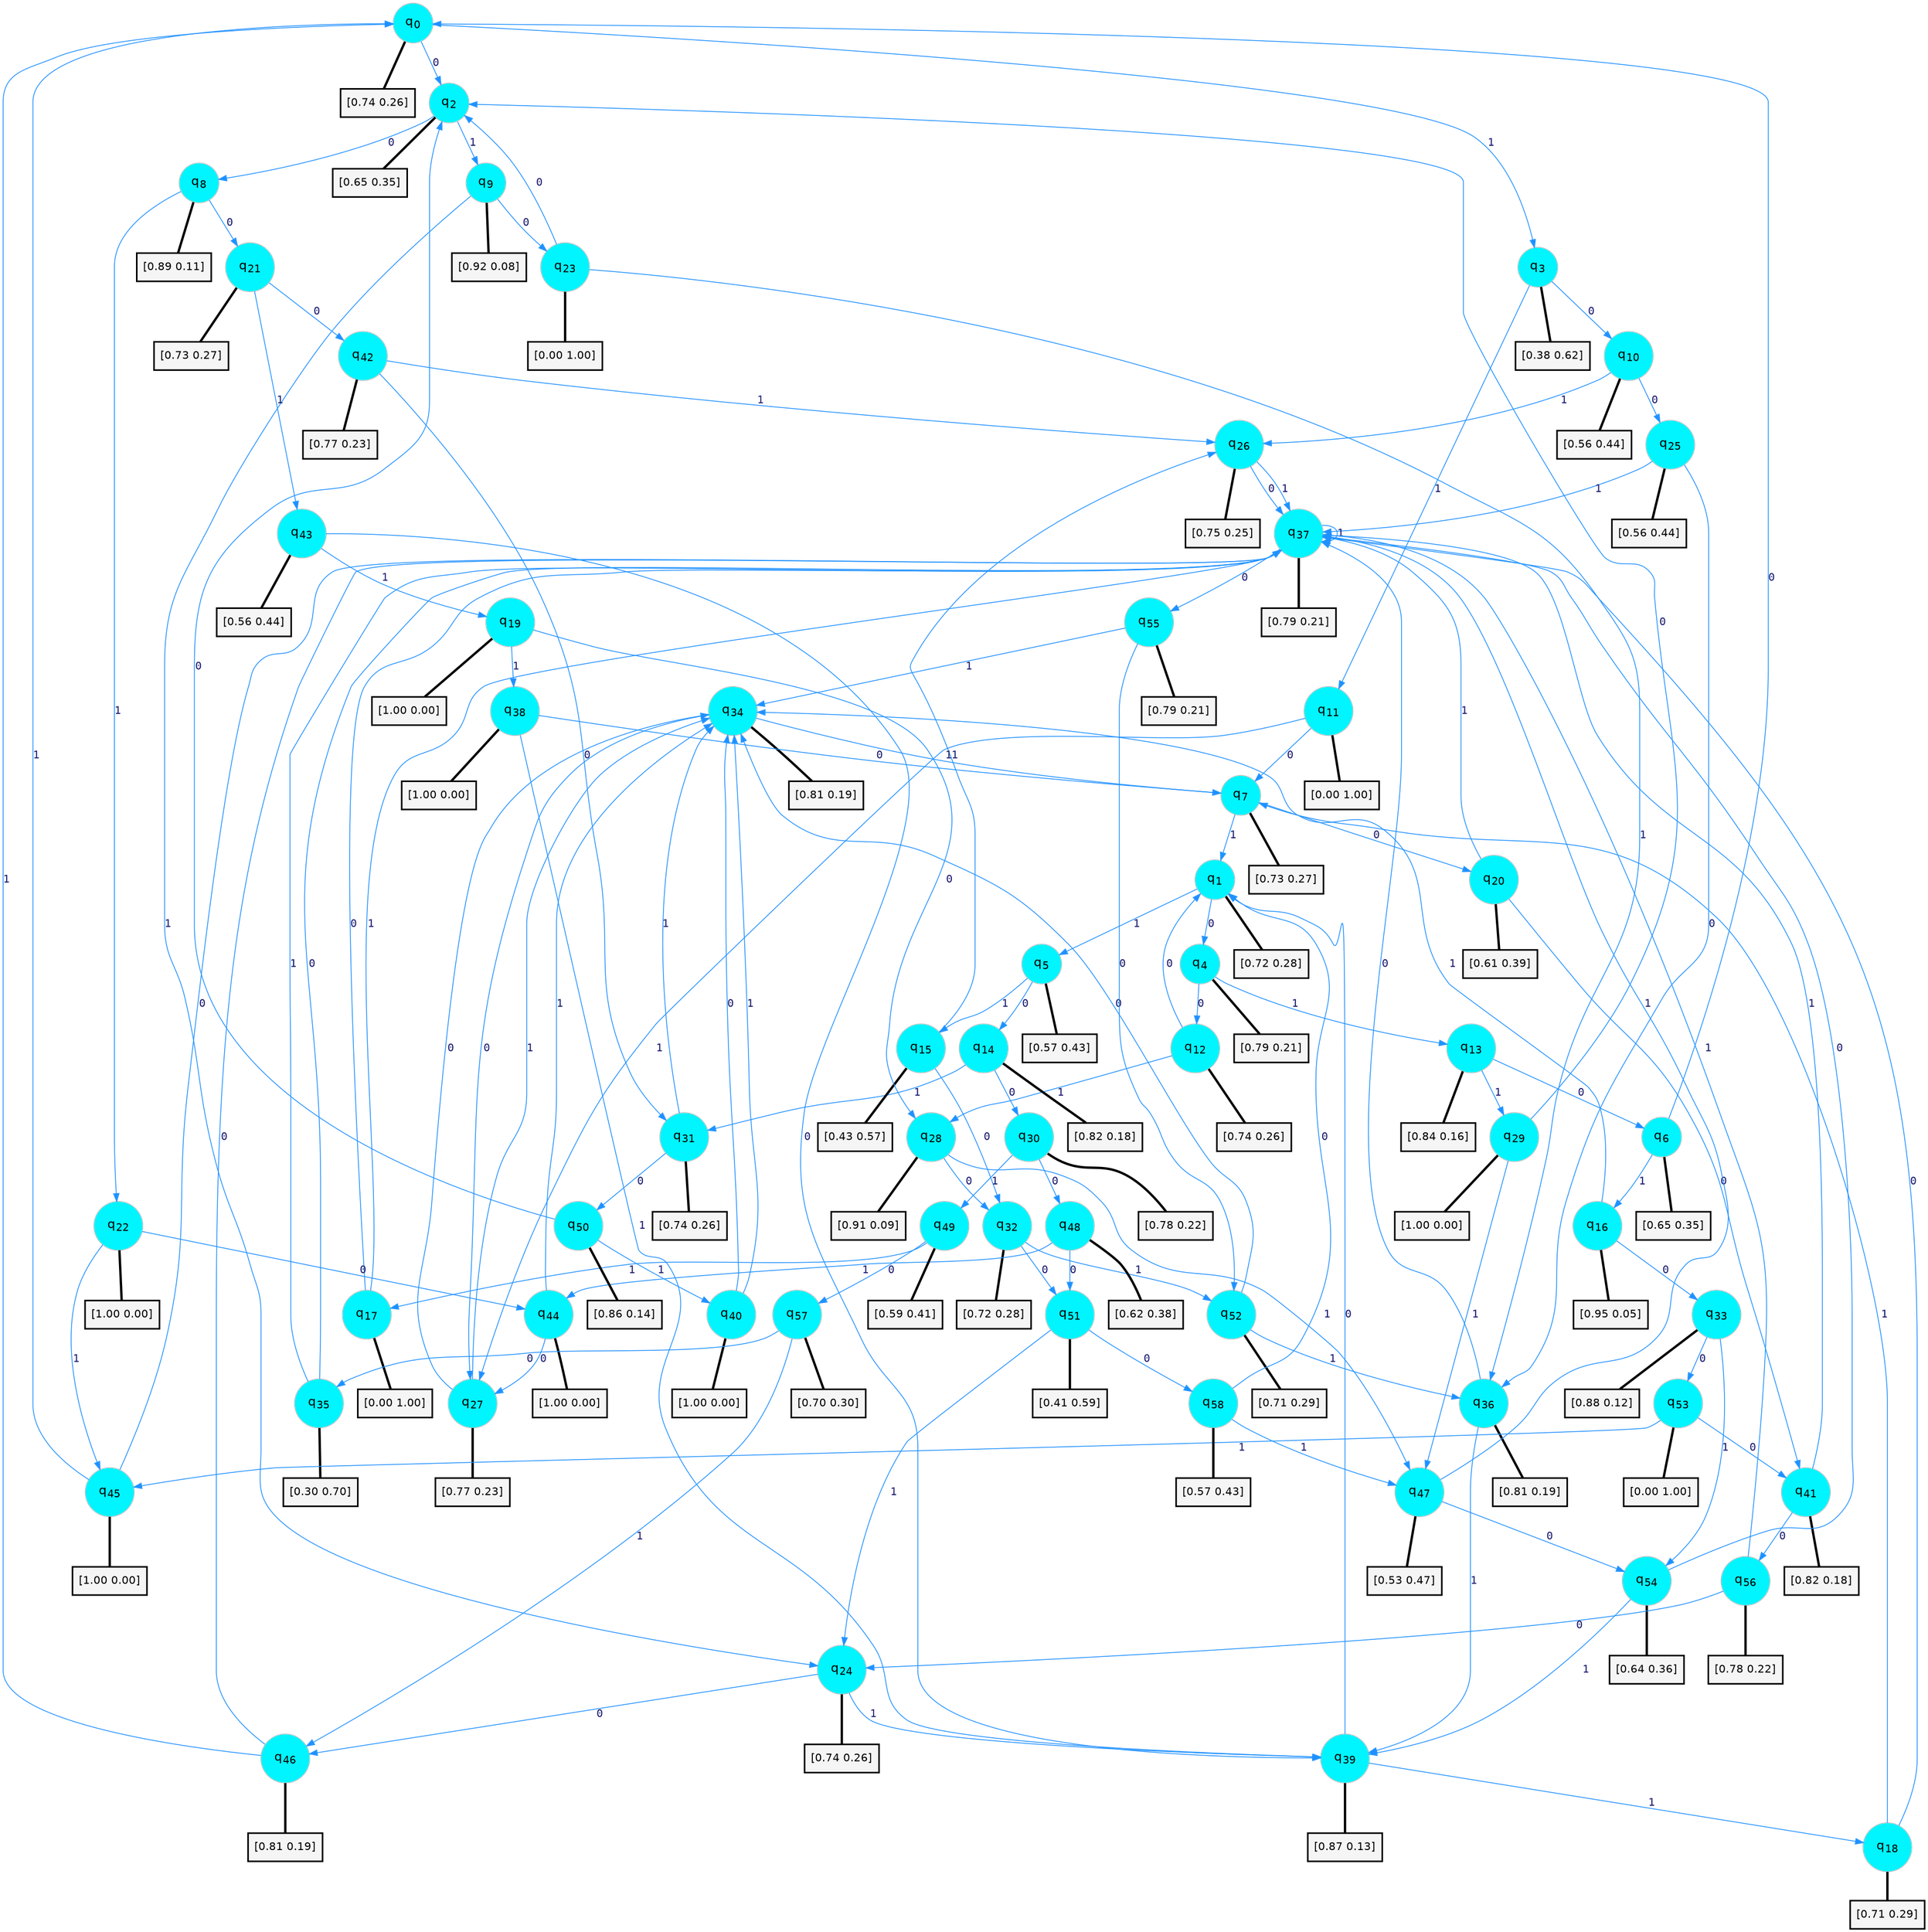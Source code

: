 digraph G {
graph [
bgcolor=transparent, dpi=300, rankdir=TD, size="40,25"];
node [
color=gray, fillcolor=turquoise1, fontcolor=black, fontname=Helvetica, fontsize=16, fontweight=bold, shape=circle, style=filled];
edge [
arrowsize=1, color=dodgerblue1, fontcolor=midnightblue, fontname=courier, fontweight=bold, penwidth=1, style=solid, weight=20];
0[label=<q<SUB>0</SUB>>];
1[label=<q<SUB>1</SUB>>];
2[label=<q<SUB>2</SUB>>];
3[label=<q<SUB>3</SUB>>];
4[label=<q<SUB>4</SUB>>];
5[label=<q<SUB>5</SUB>>];
6[label=<q<SUB>6</SUB>>];
7[label=<q<SUB>7</SUB>>];
8[label=<q<SUB>8</SUB>>];
9[label=<q<SUB>9</SUB>>];
10[label=<q<SUB>10</SUB>>];
11[label=<q<SUB>11</SUB>>];
12[label=<q<SUB>12</SUB>>];
13[label=<q<SUB>13</SUB>>];
14[label=<q<SUB>14</SUB>>];
15[label=<q<SUB>15</SUB>>];
16[label=<q<SUB>16</SUB>>];
17[label=<q<SUB>17</SUB>>];
18[label=<q<SUB>18</SUB>>];
19[label=<q<SUB>19</SUB>>];
20[label=<q<SUB>20</SUB>>];
21[label=<q<SUB>21</SUB>>];
22[label=<q<SUB>22</SUB>>];
23[label=<q<SUB>23</SUB>>];
24[label=<q<SUB>24</SUB>>];
25[label=<q<SUB>25</SUB>>];
26[label=<q<SUB>26</SUB>>];
27[label=<q<SUB>27</SUB>>];
28[label=<q<SUB>28</SUB>>];
29[label=<q<SUB>29</SUB>>];
30[label=<q<SUB>30</SUB>>];
31[label=<q<SUB>31</SUB>>];
32[label=<q<SUB>32</SUB>>];
33[label=<q<SUB>33</SUB>>];
34[label=<q<SUB>34</SUB>>];
35[label=<q<SUB>35</SUB>>];
36[label=<q<SUB>36</SUB>>];
37[label=<q<SUB>37</SUB>>];
38[label=<q<SUB>38</SUB>>];
39[label=<q<SUB>39</SUB>>];
40[label=<q<SUB>40</SUB>>];
41[label=<q<SUB>41</SUB>>];
42[label=<q<SUB>42</SUB>>];
43[label=<q<SUB>43</SUB>>];
44[label=<q<SUB>44</SUB>>];
45[label=<q<SUB>45</SUB>>];
46[label=<q<SUB>46</SUB>>];
47[label=<q<SUB>47</SUB>>];
48[label=<q<SUB>48</SUB>>];
49[label=<q<SUB>49</SUB>>];
50[label=<q<SUB>50</SUB>>];
51[label=<q<SUB>51</SUB>>];
52[label=<q<SUB>52</SUB>>];
53[label=<q<SUB>53</SUB>>];
54[label=<q<SUB>54</SUB>>];
55[label=<q<SUB>55</SUB>>];
56[label=<q<SUB>56</SUB>>];
57[label=<q<SUB>57</SUB>>];
58[label=<q<SUB>58</SUB>>];
59[label="[0.74 0.26]", shape=box,fontcolor=black, fontname=Helvetica, fontsize=14, penwidth=2, fillcolor=whitesmoke,color=black];
60[label="[0.72 0.28]", shape=box,fontcolor=black, fontname=Helvetica, fontsize=14, penwidth=2, fillcolor=whitesmoke,color=black];
61[label="[0.65 0.35]", shape=box,fontcolor=black, fontname=Helvetica, fontsize=14, penwidth=2, fillcolor=whitesmoke,color=black];
62[label="[0.38 0.62]", shape=box,fontcolor=black, fontname=Helvetica, fontsize=14, penwidth=2, fillcolor=whitesmoke,color=black];
63[label="[0.79 0.21]", shape=box,fontcolor=black, fontname=Helvetica, fontsize=14, penwidth=2, fillcolor=whitesmoke,color=black];
64[label="[0.57 0.43]", shape=box,fontcolor=black, fontname=Helvetica, fontsize=14, penwidth=2, fillcolor=whitesmoke,color=black];
65[label="[0.65 0.35]", shape=box,fontcolor=black, fontname=Helvetica, fontsize=14, penwidth=2, fillcolor=whitesmoke,color=black];
66[label="[0.73 0.27]", shape=box,fontcolor=black, fontname=Helvetica, fontsize=14, penwidth=2, fillcolor=whitesmoke,color=black];
67[label="[0.89 0.11]", shape=box,fontcolor=black, fontname=Helvetica, fontsize=14, penwidth=2, fillcolor=whitesmoke,color=black];
68[label="[0.92 0.08]", shape=box,fontcolor=black, fontname=Helvetica, fontsize=14, penwidth=2, fillcolor=whitesmoke,color=black];
69[label="[0.56 0.44]", shape=box,fontcolor=black, fontname=Helvetica, fontsize=14, penwidth=2, fillcolor=whitesmoke,color=black];
70[label="[0.00 1.00]", shape=box,fontcolor=black, fontname=Helvetica, fontsize=14, penwidth=2, fillcolor=whitesmoke,color=black];
71[label="[0.74 0.26]", shape=box,fontcolor=black, fontname=Helvetica, fontsize=14, penwidth=2, fillcolor=whitesmoke,color=black];
72[label="[0.84 0.16]", shape=box,fontcolor=black, fontname=Helvetica, fontsize=14, penwidth=2, fillcolor=whitesmoke,color=black];
73[label="[0.82 0.18]", shape=box,fontcolor=black, fontname=Helvetica, fontsize=14, penwidth=2, fillcolor=whitesmoke,color=black];
74[label="[0.43 0.57]", shape=box,fontcolor=black, fontname=Helvetica, fontsize=14, penwidth=2, fillcolor=whitesmoke,color=black];
75[label="[0.95 0.05]", shape=box,fontcolor=black, fontname=Helvetica, fontsize=14, penwidth=2, fillcolor=whitesmoke,color=black];
76[label="[0.00 1.00]", shape=box,fontcolor=black, fontname=Helvetica, fontsize=14, penwidth=2, fillcolor=whitesmoke,color=black];
77[label="[0.71 0.29]", shape=box,fontcolor=black, fontname=Helvetica, fontsize=14, penwidth=2, fillcolor=whitesmoke,color=black];
78[label="[1.00 0.00]", shape=box,fontcolor=black, fontname=Helvetica, fontsize=14, penwidth=2, fillcolor=whitesmoke,color=black];
79[label="[0.61 0.39]", shape=box,fontcolor=black, fontname=Helvetica, fontsize=14, penwidth=2, fillcolor=whitesmoke,color=black];
80[label="[0.73 0.27]", shape=box,fontcolor=black, fontname=Helvetica, fontsize=14, penwidth=2, fillcolor=whitesmoke,color=black];
81[label="[1.00 0.00]", shape=box,fontcolor=black, fontname=Helvetica, fontsize=14, penwidth=2, fillcolor=whitesmoke,color=black];
82[label="[0.00 1.00]", shape=box,fontcolor=black, fontname=Helvetica, fontsize=14, penwidth=2, fillcolor=whitesmoke,color=black];
83[label="[0.74 0.26]", shape=box,fontcolor=black, fontname=Helvetica, fontsize=14, penwidth=2, fillcolor=whitesmoke,color=black];
84[label="[0.56 0.44]", shape=box,fontcolor=black, fontname=Helvetica, fontsize=14, penwidth=2, fillcolor=whitesmoke,color=black];
85[label="[0.75 0.25]", shape=box,fontcolor=black, fontname=Helvetica, fontsize=14, penwidth=2, fillcolor=whitesmoke,color=black];
86[label="[0.77 0.23]", shape=box,fontcolor=black, fontname=Helvetica, fontsize=14, penwidth=2, fillcolor=whitesmoke,color=black];
87[label="[0.91 0.09]", shape=box,fontcolor=black, fontname=Helvetica, fontsize=14, penwidth=2, fillcolor=whitesmoke,color=black];
88[label="[1.00 0.00]", shape=box,fontcolor=black, fontname=Helvetica, fontsize=14, penwidth=2, fillcolor=whitesmoke,color=black];
89[label="[0.78 0.22]", shape=box,fontcolor=black, fontname=Helvetica, fontsize=14, penwidth=2, fillcolor=whitesmoke,color=black];
90[label="[0.74 0.26]", shape=box,fontcolor=black, fontname=Helvetica, fontsize=14, penwidth=2, fillcolor=whitesmoke,color=black];
91[label="[0.72 0.28]", shape=box,fontcolor=black, fontname=Helvetica, fontsize=14, penwidth=2, fillcolor=whitesmoke,color=black];
92[label="[0.88 0.12]", shape=box,fontcolor=black, fontname=Helvetica, fontsize=14, penwidth=2, fillcolor=whitesmoke,color=black];
93[label="[0.81 0.19]", shape=box,fontcolor=black, fontname=Helvetica, fontsize=14, penwidth=2, fillcolor=whitesmoke,color=black];
94[label="[0.30 0.70]", shape=box,fontcolor=black, fontname=Helvetica, fontsize=14, penwidth=2, fillcolor=whitesmoke,color=black];
95[label="[0.81 0.19]", shape=box,fontcolor=black, fontname=Helvetica, fontsize=14, penwidth=2, fillcolor=whitesmoke,color=black];
96[label="[0.79 0.21]", shape=box,fontcolor=black, fontname=Helvetica, fontsize=14, penwidth=2, fillcolor=whitesmoke,color=black];
97[label="[1.00 0.00]", shape=box,fontcolor=black, fontname=Helvetica, fontsize=14, penwidth=2, fillcolor=whitesmoke,color=black];
98[label="[0.87 0.13]", shape=box,fontcolor=black, fontname=Helvetica, fontsize=14, penwidth=2, fillcolor=whitesmoke,color=black];
99[label="[1.00 0.00]", shape=box,fontcolor=black, fontname=Helvetica, fontsize=14, penwidth=2, fillcolor=whitesmoke,color=black];
100[label="[0.82 0.18]", shape=box,fontcolor=black, fontname=Helvetica, fontsize=14, penwidth=2, fillcolor=whitesmoke,color=black];
101[label="[0.77 0.23]", shape=box,fontcolor=black, fontname=Helvetica, fontsize=14, penwidth=2, fillcolor=whitesmoke,color=black];
102[label="[0.56 0.44]", shape=box,fontcolor=black, fontname=Helvetica, fontsize=14, penwidth=2, fillcolor=whitesmoke,color=black];
103[label="[1.00 0.00]", shape=box,fontcolor=black, fontname=Helvetica, fontsize=14, penwidth=2, fillcolor=whitesmoke,color=black];
104[label="[1.00 0.00]", shape=box,fontcolor=black, fontname=Helvetica, fontsize=14, penwidth=2, fillcolor=whitesmoke,color=black];
105[label="[0.81 0.19]", shape=box,fontcolor=black, fontname=Helvetica, fontsize=14, penwidth=2, fillcolor=whitesmoke,color=black];
106[label="[0.53 0.47]", shape=box,fontcolor=black, fontname=Helvetica, fontsize=14, penwidth=2, fillcolor=whitesmoke,color=black];
107[label="[0.62 0.38]", shape=box,fontcolor=black, fontname=Helvetica, fontsize=14, penwidth=2, fillcolor=whitesmoke,color=black];
108[label="[0.59 0.41]", shape=box,fontcolor=black, fontname=Helvetica, fontsize=14, penwidth=2, fillcolor=whitesmoke,color=black];
109[label="[0.86 0.14]", shape=box,fontcolor=black, fontname=Helvetica, fontsize=14, penwidth=2, fillcolor=whitesmoke,color=black];
110[label="[0.41 0.59]", shape=box,fontcolor=black, fontname=Helvetica, fontsize=14, penwidth=2, fillcolor=whitesmoke,color=black];
111[label="[0.71 0.29]", shape=box,fontcolor=black, fontname=Helvetica, fontsize=14, penwidth=2, fillcolor=whitesmoke,color=black];
112[label="[0.00 1.00]", shape=box,fontcolor=black, fontname=Helvetica, fontsize=14, penwidth=2, fillcolor=whitesmoke,color=black];
113[label="[0.64 0.36]", shape=box,fontcolor=black, fontname=Helvetica, fontsize=14, penwidth=2, fillcolor=whitesmoke,color=black];
114[label="[0.79 0.21]", shape=box,fontcolor=black, fontname=Helvetica, fontsize=14, penwidth=2, fillcolor=whitesmoke,color=black];
115[label="[0.78 0.22]", shape=box,fontcolor=black, fontname=Helvetica, fontsize=14, penwidth=2, fillcolor=whitesmoke,color=black];
116[label="[0.70 0.30]", shape=box,fontcolor=black, fontname=Helvetica, fontsize=14, penwidth=2, fillcolor=whitesmoke,color=black];
117[label="[0.57 0.43]", shape=box,fontcolor=black, fontname=Helvetica, fontsize=14, penwidth=2, fillcolor=whitesmoke,color=black];
0->2 [label=0];
0->3 [label=1];
0->59 [arrowhead=none, penwidth=3,color=black];
1->4 [label=0];
1->5 [label=1];
1->60 [arrowhead=none, penwidth=3,color=black];
2->8 [label=0];
2->9 [label=1];
2->61 [arrowhead=none, penwidth=3,color=black];
3->10 [label=0];
3->11 [label=1];
3->62 [arrowhead=none, penwidth=3,color=black];
4->12 [label=0];
4->13 [label=1];
4->63 [arrowhead=none, penwidth=3,color=black];
5->14 [label=0];
5->15 [label=1];
5->64 [arrowhead=none, penwidth=3,color=black];
6->0 [label=0];
6->16 [label=1];
6->65 [arrowhead=none, penwidth=3,color=black];
7->20 [label=0];
7->1 [label=1];
7->66 [arrowhead=none, penwidth=3,color=black];
8->21 [label=0];
8->22 [label=1];
8->67 [arrowhead=none, penwidth=3,color=black];
9->23 [label=0];
9->24 [label=1];
9->68 [arrowhead=none, penwidth=3,color=black];
10->25 [label=0];
10->26 [label=1];
10->69 [arrowhead=none, penwidth=3,color=black];
11->7 [label=0];
11->27 [label=1];
11->70 [arrowhead=none, penwidth=3,color=black];
12->1 [label=0];
12->28 [label=1];
12->71 [arrowhead=none, penwidth=3,color=black];
13->6 [label=0];
13->29 [label=1];
13->72 [arrowhead=none, penwidth=3,color=black];
14->30 [label=0];
14->31 [label=1];
14->73 [arrowhead=none, penwidth=3,color=black];
15->32 [label=0];
15->26 [label=1];
15->74 [arrowhead=none, penwidth=3,color=black];
16->33 [label=0];
16->34 [label=1];
16->75 [arrowhead=none, penwidth=3,color=black];
17->37 [label=0];
17->37 [label=1];
17->76 [arrowhead=none, penwidth=3,color=black];
18->37 [label=0];
18->7 [label=1];
18->77 [arrowhead=none, penwidth=3,color=black];
19->28 [label=0];
19->38 [label=1];
19->78 [arrowhead=none, penwidth=3,color=black];
20->41 [label=0];
20->37 [label=1];
20->79 [arrowhead=none, penwidth=3,color=black];
21->42 [label=0];
21->43 [label=1];
21->80 [arrowhead=none, penwidth=3,color=black];
22->44 [label=0];
22->45 [label=1];
22->81 [arrowhead=none, penwidth=3,color=black];
23->2 [label=0];
23->36 [label=1];
23->82 [arrowhead=none, penwidth=3,color=black];
24->46 [label=0];
24->39 [label=1];
24->83 [arrowhead=none, penwidth=3,color=black];
25->36 [label=0];
25->37 [label=1];
25->84 [arrowhead=none, penwidth=3,color=black];
26->37 [label=0];
26->37 [label=1];
26->85 [arrowhead=none, penwidth=3,color=black];
27->34 [label=0];
27->34 [label=1];
27->86 [arrowhead=none, penwidth=3,color=black];
28->32 [label=0];
28->47 [label=1];
28->87 [arrowhead=none, penwidth=3,color=black];
29->2 [label=0];
29->47 [label=1];
29->88 [arrowhead=none, penwidth=3,color=black];
30->48 [label=0];
30->49 [label=1];
30->89 [arrowhead=none, penwidth=3,color=black];
31->50 [label=0];
31->34 [label=1];
31->90 [arrowhead=none, penwidth=3,color=black];
32->51 [label=0];
32->52 [label=1];
32->91 [arrowhead=none, penwidth=3,color=black];
33->53 [label=0];
33->54 [label=1];
33->92 [arrowhead=none, penwidth=3,color=black];
34->27 [label=0];
34->7 [label=1];
34->93 [arrowhead=none, penwidth=3,color=black];
35->37 [label=0];
35->37 [label=1];
35->94 [arrowhead=none, penwidth=3,color=black];
36->37 [label=0];
36->39 [label=1];
36->95 [arrowhead=none, penwidth=3,color=black];
37->55 [label=0];
37->37 [label=1];
37->96 [arrowhead=none, penwidth=3,color=black];
38->7 [label=0];
38->39 [label=1];
38->97 [arrowhead=none, penwidth=3,color=black];
39->1 [label=0];
39->18 [label=1];
39->98 [arrowhead=none, penwidth=3,color=black];
40->34 [label=0];
40->34 [label=1];
40->99 [arrowhead=none, penwidth=3,color=black];
41->56 [label=0];
41->37 [label=1];
41->100 [arrowhead=none, penwidth=3,color=black];
42->31 [label=0];
42->26 [label=1];
42->101 [arrowhead=none, penwidth=3,color=black];
43->39 [label=0];
43->19 [label=1];
43->102 [arrowhead=none, penwidth=3,color=black];
44->27 [label=0];
44->34 [label=1];
44->103 [arrowhead=none, penwidth=3,color=black];
45->37 [label=0];
45->0 [label=1];
45->104 [arrowhead=none, penwidth=3,color=black];
46->37 [label=0];
46->0 [label=1];
46->105 [arrowhead=none, penwidth=3,color=black];
47->54 [label=0];
47->37 [label=1];
47->106 [arrowhead=none, penwidth=3,color=black];
48->51 [label=0];
48->44 [label=1];
48->107 [arrowhead=none, penwidth=3,color=black];
49->57 [label=0];
49->17 [label=1];
49->108 [arrowhead=none, penwidth=3,color=black];
50->2 [label=0];
50->40 [label=1];
50->109 [arrowhead=none, penwidth=3,color=black];
51->58 [label=0];
51->24 [label=1];
51->110 [arrowhead=none, penwidth=3,color=black];
52->34 [label=0];
52->36 [label=1];
52->111 [arrowhead=none, penwidth=3,color=black];
53->41 [label=0];
53->45 [label=1];
53->112 [arrowhead=none, penwidth=3,color=black];
54->37 [label=0];
54->39 [label=1];
54->113 [arrowhead=none, penwidth=3,color=black];
55->52 [label=0];
55->34 [label=1];
55->114 [arrowhead=none, penwidth=3,color=black];
56->24 [label=0];
56->37 [label=1];
56->115 [arrowhead=none, penwidth=3,color=black];
57->35 [label=0];
57->46 [label=1];
57->116 [arrowhead=none, penwidth=3,color=black];
58->1 [label=0];
58->47 [label=1];
58->117 [arrowhead=none, penwidth=3,color=black];
}
